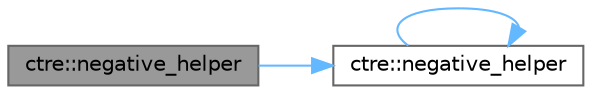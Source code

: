 digraph "ctre::negative_helper"
{
 // LATEX_PDF_SIZE
  bgcolor="transparent";
  edge [fontname=Helvetica,fontsize=10,labelfontname=Helvetica,labelfontsize=10];
  node [fontname=Helvetica,fontsize=10,shape=box,height=0.2,width=0.4];
  rankdir="LR";
  Node1 [id="Node000001",label="ctre::negative_helper",height=0.2,width=0.4,color="gray40", fillcolor="grey60", style="filled", fontcolor="black",tooltip=" "];
  Node1 -> Node2 [id="edge1_Node000001_Node000002",color="steelblue1",style="solid",tooltip=" "];
  Node2 [id="Node000002",label="ctre::negative_helper",height=0.2,width=0.4,color="grey40", fillcolor="white", style="filled",URL="$namespacectre.html#a50bc611b2570d202b2d2aa99d3394f07",tooltip=" "];
  Node2 -> Node2 [id="edge2_Node000002_Node000002",color="steelblue1",style="solid",tooltip=" "];
}
